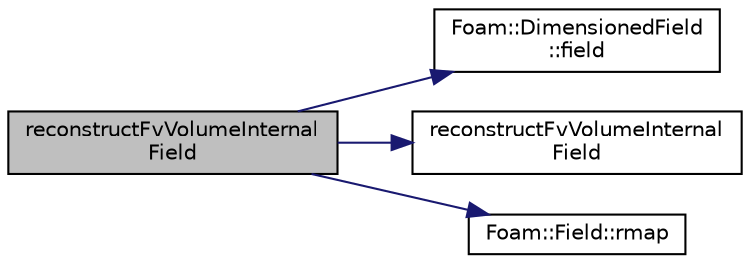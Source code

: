 digraph "reconstructFvVolumeInternalField"
{
  bgcolor="transparent";
  edge [fontname="Helvetica",fontsize="10",labelfontname="Helvetica",labelfontsize="10"];
  node [fontname="Helvetica",fontsize="10",shape=record];
  rankdir="LR";
  Node1301 [label="reconstructFvVolumeInternal\lField",height=0.2,width=0.4,color="black", fillcolor="grey75", style="filled", fontcolor="black"];
  Node1301 -> Node1302 [color="midnightblue",fontsize="10",style="solid",fontname="Helvetica"];
  Node1302 [label="Foam::DimensionedField\l::field",height=0.2,width=0.4,color="black",URL="$a27497.html#ac2dbc74fd80315697e3bfbe57956ad89"];
  Node1301 -> Node1303 [color="midnightblue",fontsize="10",style="solid",fontname="Helvetica"];
  Node1303 [label="reconstructFvVolumeInternal\lField",height=0.2,width=0.4,color="black",URL="$a29997.html#aab327909f97e1060b492b7d92d6e6c1a",tooltip="Reconstruct volume internal field. "];
  Node1301 -> Node1304 [color="midnightblue",fontsize="10",style="solid",fontname="Helvetica"];
  Node1304 [label="Foam::Field::rmap",height=0.2,width=0.4,color="black",URL="$a27573.html#ae5cdfcd538daa5fa35fc0c2d7969c1eb",tooltip="1 to 1 reverse-map from the given field "];
}
